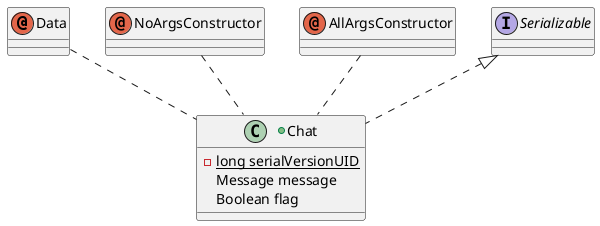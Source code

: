 @startuml
'https://plantuml.com/class-diagram

annotation Data
annotation NoArgsConstructor
annotation AllArgsConstructor
interface Serializable

+class Chat {
-{static}long serialVersionUID
Message message
Boolean flag
}

Serializable <|.. Chat
Data .. Chat
NoArgsConstructor .. Chat
AllArgsConstructor .. Chat
@enduml